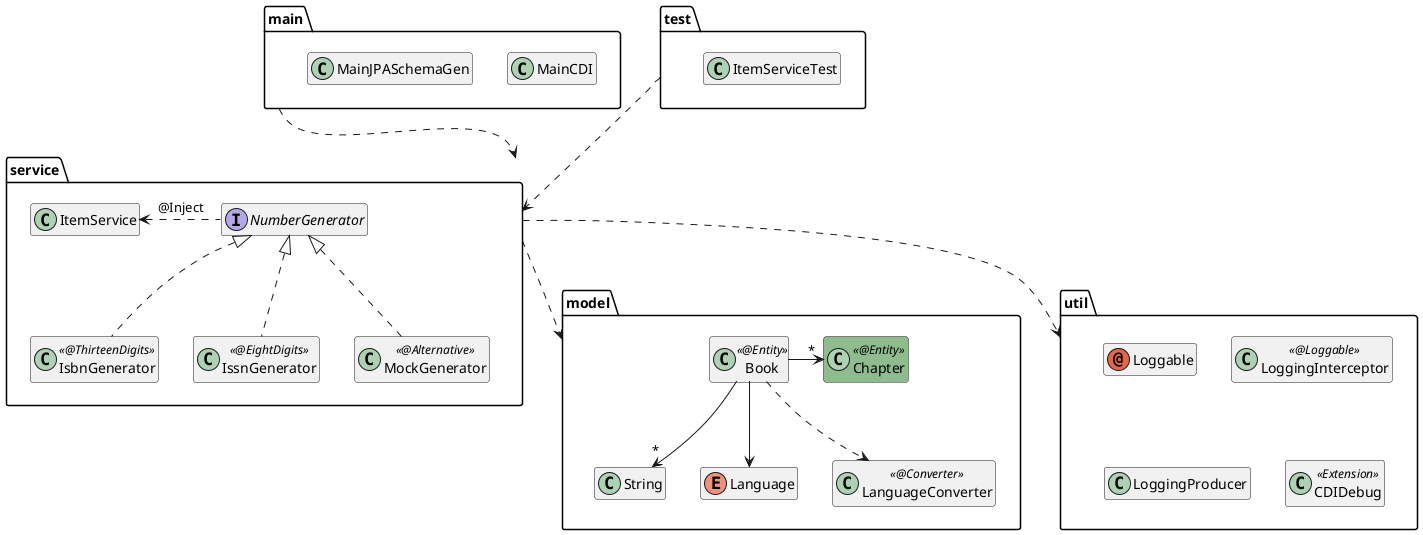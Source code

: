 @startuml

hide members

package "main" {
    class MainCDI
    class MainJPASchemaGen
}
package "test" {
    class ItemServiceTest
}

package "service" {
    interface NumberGenerator
    class IsbnGenerator << @ThirteenDigits >>
    class IssnGenerator << @EightDigits >>
    class MockGenerator << @Alternative >>
    class ItemService

    ItemService <.right. NumberGenerator : @Inject
    NumberGenerator <|.. IsbnGenerator
    NumberGenerator <|.. IssnGenerator
    NumberGenerator <|.. MockGenerator
}

package "model" {
    class Chapter << @Entity >> #8FBC8F
    class Book << @Entity >>
    class String
    enum Language
    class LanguageConverter << @Converter >>

    Book --> "*" String
    Book -right-> "*" Chapter
    Book --> Language
    Book ..> LanguageConverter
}

package "util" {
    annotation Loggable
    class LoggingInterceptor << @Loggable >>
    class LoggingProducer
    class CDIDebug << Extension >>
}

main ..> service
test ..> service
service ..> model
service ..> util

@enduml